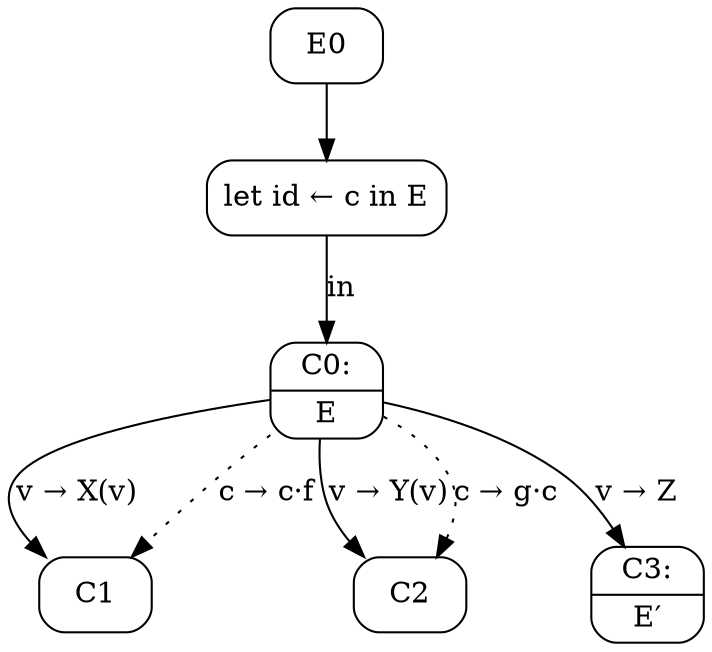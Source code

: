 digraph {
  node [shape=box, style=rounded];

  E0 -> L0;
  L0 [label="let id ← c in E"];
  C0 [shape=record, label="{C0:|E}"];
  L0 -> C0 [label="in"];
  C0 -> C1 [label="v → X(v)"];
  C0 -> C1 [label="c → c·f", style=dotted];
  C0 -> C2 [label="v → Y(v)"];
  C0 -> C2 [label="c → g·c", style=dotted];
  C3 [shape=record, label="{C3:|E′}"];
  C0 -> C3 [label="v → Z"];
}
